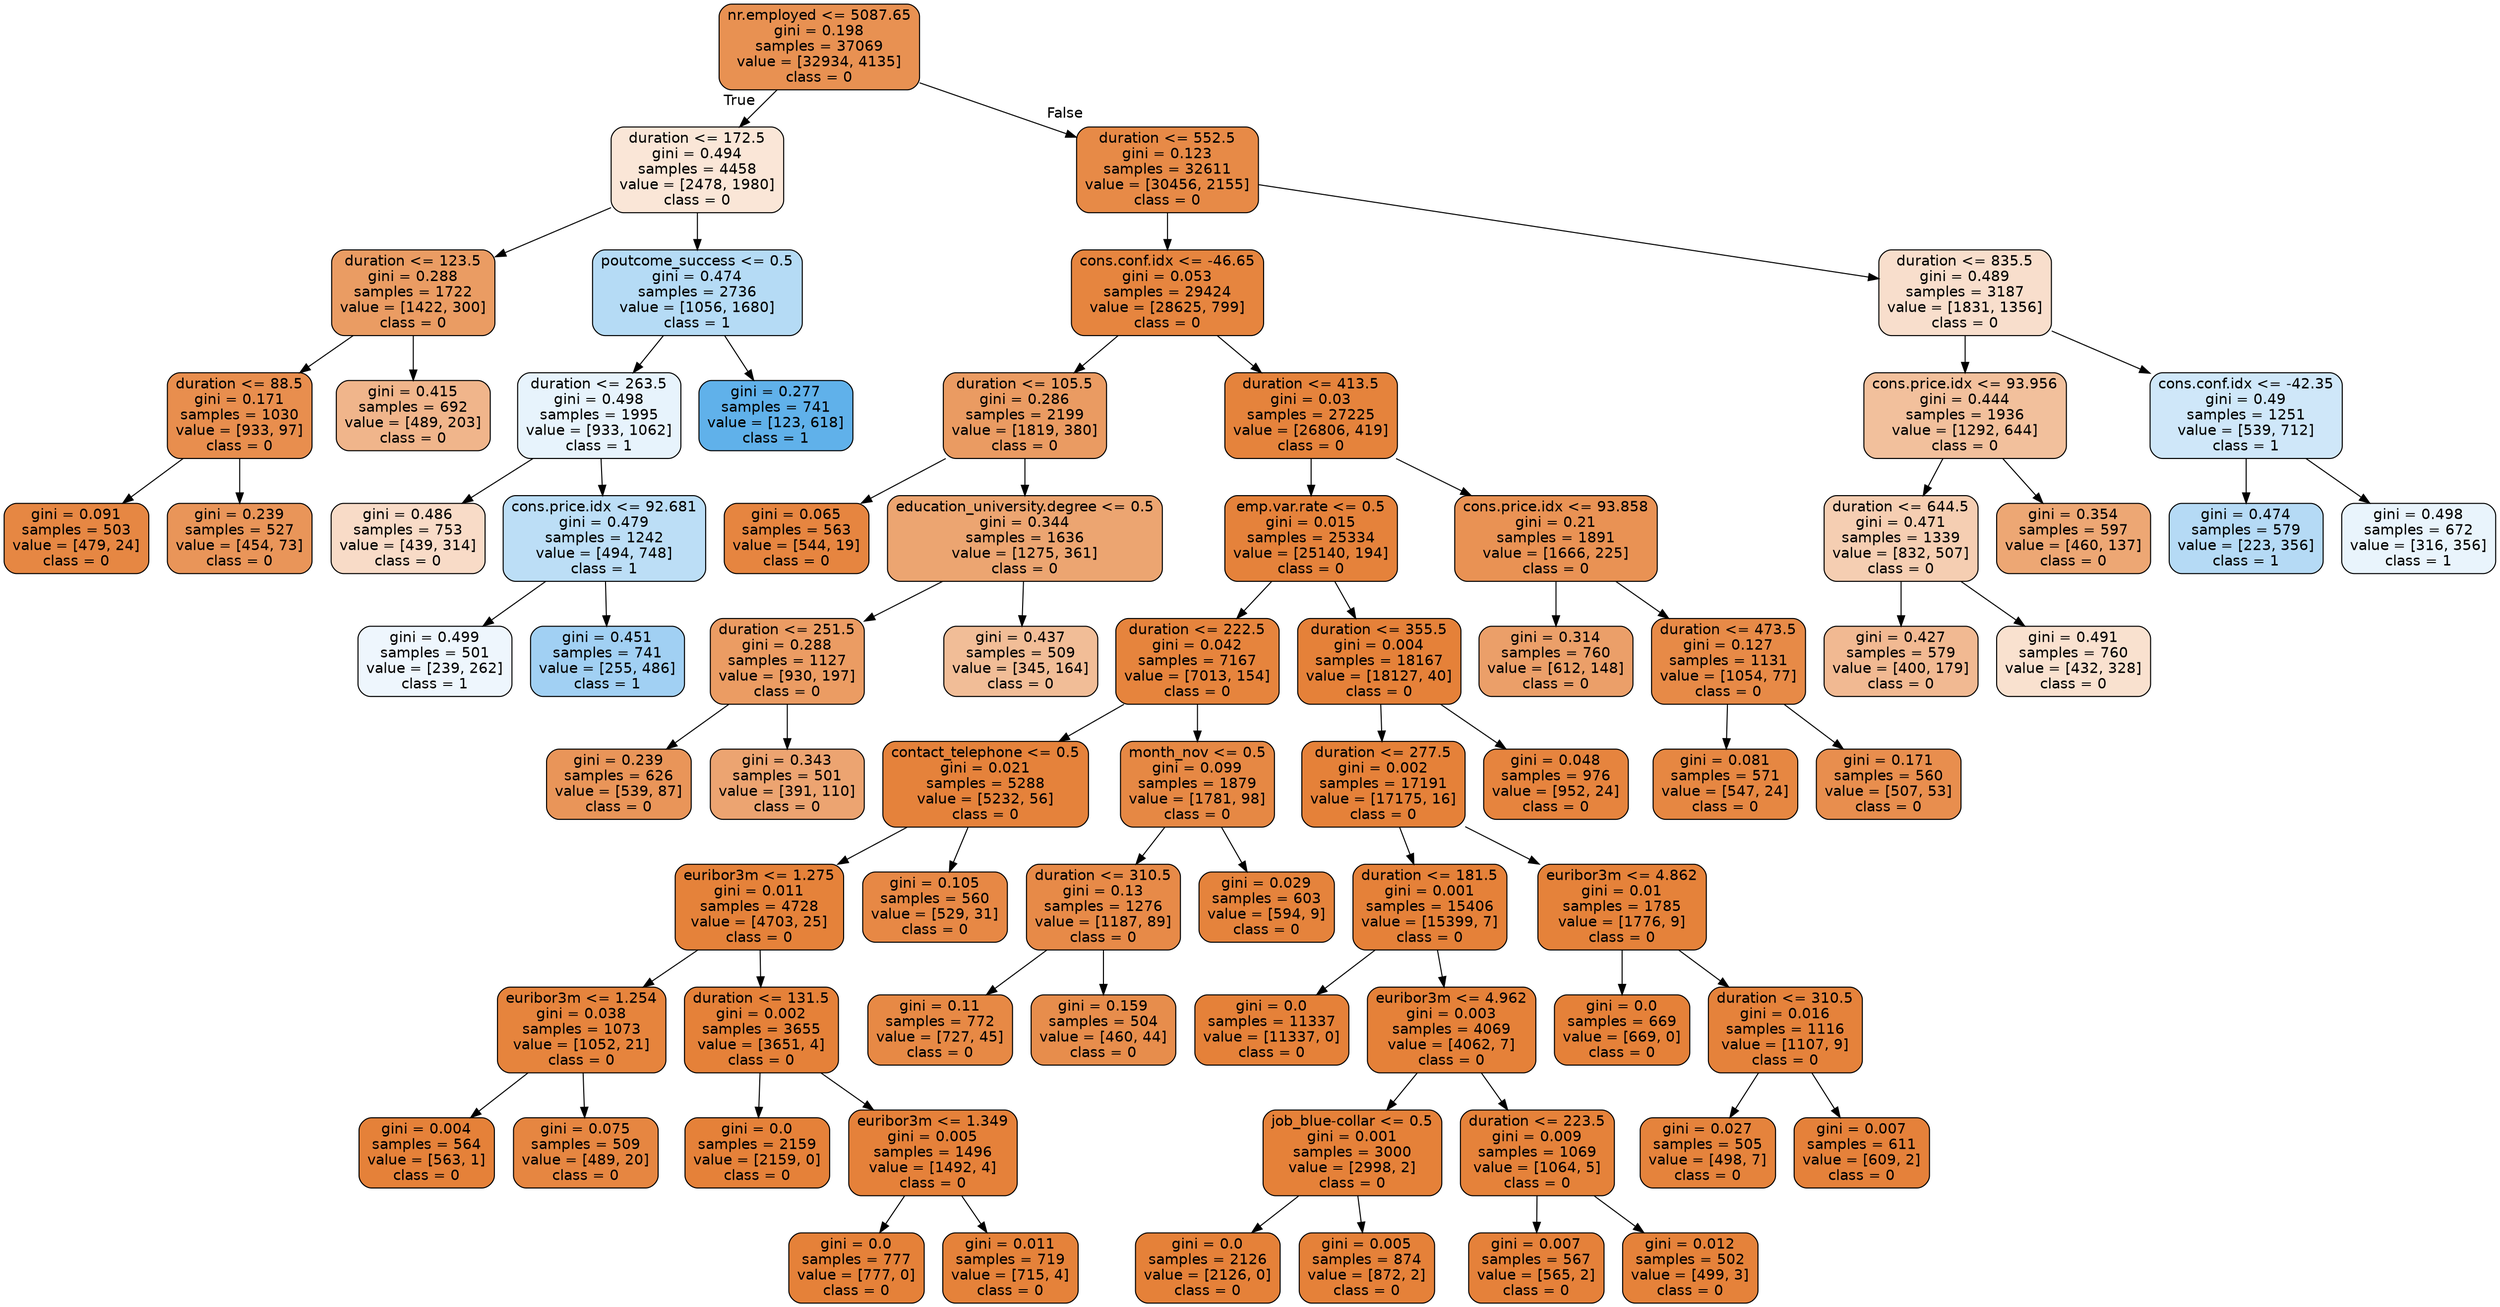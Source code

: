 digraph Tree {
node [shape=box, style="filled, rounded", color="black", fontname=helvetica] ;
edge [fontname=helvetica] ;
0 [label="nr.employed <= 5087.65\ngini = 0.198\nsamples = 37069\nvalue = [32934, 4135]\nclass = 0", fillcolor="#e89152"] ;
1 [label="duration <= 172.5\ngini = 0.494\nsamples = 4458\nvalue = [2478, 1980]\nclass = 0", fillcolor="#fae6d7"] ;
0 -> 1 [labeldistance=2.5, labelangle=45, headlabel="True"] ;
2 [label="duration <= 123.5\ngini = 0.288\nsamples = 1722\nvalue = [1422, 300]\nclass = 0", fillcolor="#ea9c63"] ;
1 -> 2 ;
3 [label="duration <= 88.5\ngini = 0.171\nsamples = 1030\nvalue = [933, 97]\nclass = 0", fillcolor="#e88e4e"] ;
2 -> 3 ;
4 [label="gini = 0.091\nsamples = 503\nvalue = [479, 24]\nclass = 0", fillcolor="#e68743"] ;
3 -> 4 ;
5 [label="gini = 0.239\nsamples = 527\nvalue = [454, 73]\nclass = 0", fillcolor="#e99559"] ;
3 -> 5 ;
6 [label="gini = 0.415\nsamples = 692\nvalue = [489, 203]\nclass = 0", fillcolor="#f0b58b"] ;
2 -> 6 ;
7 [label="poutcome_success <= 0.5\ngini = 0.474\nsamples = 2736\nvalue = [1056, 1680]\nclass = 1", fillcolor="#b5dbf5"] ;
1 -> 7 ;
8 [label="duration <= 263.5\ngini = 0.498\nsamples = 1995\nvalue = [933, 1062]\nclass = 1", fillcolor="#e7f3fc"] ;
7 -> 8 ;
9 [label="gini = 0.486\nsamples = 753\nvalue = [439, 314]\nclass = 0", fillcolor="#f8dbc7"] ;
8 -> 9 ;
10 [label="cons.price.idx <= 92.681\ngini = 0.479\nsamples = 1242\nvalue = [494, 748]\nclass = 1", fillcolor="#bcdef6"] ;
8 -> 10 ;
11 [label="gini = 0.499\nsamples = 501\nvalue = [239, 262]\nclass = 1", fillcolor="#eef6fd"] ;
10 -> 11 ;
12 [label="gini = 0.451\nsamples = 741\nvalue = [255, 486]\nclass = 1", fillcolor="#a1d0f3"] ;
10 -> 12 ;
13 [label="gini = 0.277\nsamples = 741\nvalue = [123, 618]\nclass = 1", fillcolor="#60b1ea"] ;
7 -> 13 ;
14 [label="duration <= 552.5\ngini = 0.123\nsamples = 32611\nvalue = [30456, 2155]\nclass = 0", fillcolor="#e78a47"] ;
0 -> 14 [labeldistance=2.5, labelangle=-45, headlabel="False"] ;
15 [label="cons.conf.idx <= -46.65\ngini = 0.053\nsamples = 29424\nvalue = [28625, 799]\nclass = 0", fillcolor="#e6853f"] ;
14 -> 15 ;
16 [label="duration <= 105.5\ngini = 0.286\nsamples = 2199\nvalue = [1819, 380]\nclass = 0", fillcolor="#ea9b62"] ;
15 -> 16 ;
17 [label="gini = 0.065\nsamples = 563\nvalue = [544, 19]\nclass = 0", fillcolor="#e68540"] ;
16 -> 17 ;
18 [label="education_university.degree <= 0.5\ngini = 0.344\nsamples = 1636\nvalue = [1275, 361]\nclass = 0", fillcolor="#eca571"] ;
16 -> 18 ;
19 [label="duration <= 251.5\ngini = 0.288\nsamples = 1127\nvalue = [930, 197]\nclass = 0", fillcolor="#eb9c63"] ;
18 -> 19 ;
20 [label="gini = 0.239\nsamples = 626\nvalue = [539, 87]\nclass = 0", fillcolor="#e99559"] ;
19 -> 20 ;
21 [label="gini = 0.343\nsamples = 501\nvalue = [391, 110]\nclass = 0", fillcolor="#eca471"] ;
19 -> 21 ;
22 [label="gini = 0.437\nsamples = 509\nvalue = [345, 164]\nclass = 0", fillcolor="#f1bd97"] ;
18 -> 22 ;
23 [label="duration <= 413.5\ngini = 0.03\nsamples = 27225\nvalue = [26806, 419]\nclass = 0", fillcolor="#e5833c"] ;
15 -> 23 ;
24 [label="emp.var.rate <= 0.5\ngini = 0.015\nsamples = 25334\nvalue = [25140, 194]\nclass = 0", fillcolor="#e5823b"] ;
23 -> 24 ;
25 [label="duration <= 222.5\ngini = 0.042\nsamples = 7167\nvalue = [7013, 154]\nclass = 0", fillcolor="#e6843d"] ;
24 -> 25 ;
26 [label="contact_telephone <= 0.5\ngini = 0.021\nsamples = 5288\nvalue = [5232, 56]\nclass = 0", fillcolor="#e5823b"] ;
25 -> 26 ;
27 [label="euribor3m <= 1.275\ngini = 0.011\nsamples = 4728\nvalue = [4703, 25]\nclass = 0", fillcolor="#e5823a"] ;
26 -> 27 ;
28 [label="euribor3m <= 1.254\ngini = 0.038\nsamples = 1073\nvalue = [1052, 21]\nclass = 0", fillcolor="#e6843d"] ;
27 -> 28 ;
29 [label="gini = 0.004\nsamples = 564\nvalue = [563, 1]\nclass = 0", fillcolor="#e58139"] ;
28 -> 29 ;
30 [label="gini = 0.075\nsamples = 509\nvalue = [489, 20]\nclass = 0", fillcolor="#e68641"] ;
28 -> 30 ;
31 [label="duration <= 131.5\ngini = 0.002\nsamples = 3655\nvalue = [3651, 4]\nclass = 0", fillcolor="#e58139"] ;
27 -> 31 ;
32 [label="gini = 0.0\nsamples = 2159\nvalue = [2159, 0]\nclass = 0", fillcolor="#e58139"] ;
31 -> 32 ;
33 [label="euribor3m <= 1.349\ngini = 0.005\nsamples = 1496\nvalue = [1492, 4]\nclass = 0", fillcolor="#e5813a"] ;
31 -> 33 ;
34 [label="gini = 0.0\nsamples = 777\nvalue = [777, 0]\nclass = 0", fillcolor="#e58139"] ;
33 -> 34 ;
35 [label="gini = 0.011\nsamples = 719\nvalue = [715, 4]\nclass = 0", fillcolor="#e5823a"] ;
33 -> 35 ;
36 [label="gini = 0.105\nsamples = 560\nvalue = [529, 31]\nclass = 0", fillcolor="#e78845"] ;
26 -> 36 ;
37 [label="month_nov <= 0.5\ngini = 0.099\nsamples = 1879\nvalue = [1781, 98]\nclass = 0", fillcolor="#e68844"] ;
25 -> 37 ;
38 [label="duration <= 310.5\ngini = 0.13\nsamples = 1276\nvalue = [1187, 89]\nclass = 0", fillcolor="#e78a48"] ;
37 -> 38 ;
39 [label="gini = 0.11\nsamples = 772\nvalue = [727, 45]\nclass = 0", fillcolor="#e78945"] ;
38 -> 39 ;
40 [label="gini = 0.159\nsamples = 504\nvalue = [460, 44]\nclass = 0", fillcolor="#e78d4c"] ;
38 -> 40 ;
41 [label="gini = 0.029\nsamples = 603\nvalue = [594, 9]\nclass = 0", fillcolor="#e5833c"] ;
37 -> 41 ;
42 [label="duration <= 355.5\ngini = 0.004\nsamples = 18167\nvalue = [18127, 40]\nclass = 0", fillcolor="#e58139"] ;
24 -> 42 ;
43 [label="duration <= 277.5\ngini = 0.002\nsamples = 17191\nvalue = [17175, 16]\nclass = 0", fillcolor="#e58139"] ;
42 -> 43 ;
44 [label="duration <= 181.5\ngini = 0.001\nsamples = 15406\nvalue = [15399, 7]\nclass = 0", fillcolor="#e58139"] ;
43 -> 44 ;
45 [label="gini = 0.0\nsamples = 11337\nvalue = [11337, 0]\nclass = 0", fillcolor="#e58139"] ;
44 -> 45 ;
46 [label="euribor3m <= 4.962\ngini = 0.003\nsamples = 4069\nvalue = [4062, 7]\nclass = 0", fillcolor="#e58139"] ;
44 -> 46 ;
47 [label="job_blue-collar <= 0.5\ngini = 0.001\nsamples = 3000\nvalue = [2998, 2]\nclass = 0", fillcolor="#e58139"] ;
46 -> 47 ;
48 [label="gini = 0.0\nsamples = 2126\nvalue = [2126, 0]\nclass = 0", fillcolor="#e58139"] ;
47 -> 48 ;
49 [label="gini = 0.005\nsamples = 874\nvalue = [872, 2]\nclass = 0", fillcolor="#e58139"] ;
47 -> 49 ;
50 [label="duration <= 223.5\ngini = 0.009\nsamples = 1069\nvalue = [1064, 5]\nclass = 0", fillcolor="#e5823a"] ;
46 -> 50 ;
51 [label="gini = 0.007\nsamples = 567\nvalue = [565, 2]\nclass = 0", fillcolor="#e5813a"] ;
50 -> 51 ;
52 [label="gini = 0.012\nsamples = 502\nvalue = [499, 3]\nclass = 0", fillcolor="#e5823a"] ;
50 -> 52 ;
53 [label="euribor3m <= 4.862\ngini = 0.01\nsamples = 1785\nvalue = [1776, 9]\nclass = 0", fillcolor="#e5823a"] ;
43 -> 53 ;
54 [label="gini = 0.0\nsamples = 669\nvalue = [669, 0]\nclass = 0", fillcolor="#e58139"] ;
53 -> 54 ;
55 [label="duration <= 310.5\ngini = 0.016\nsamples = 1116\nvalue = [1107, 9]\nclass = 0", fillcolor="#e5823b"] ;
53 -> 55 ;
56 [label="gini = 0.027\nsamples = 505\nvalue = [498, 7]\nclass = 0", fillcolor="#e5833c"] ;
55 -> 56 ;
57 [label="gini = 0.007\nsamples = 611\nvalue = [609, 2]\nclass = 0", fillcolor="#e5813a"] ;
55 -> 57 ;
58 [label="gini = 0.048\nsamples = 976\nvalue = [952, 24]\nclass = 0", fillcolor="#e6843e"] ;
42 -> 58 ;
59 [label="cons.price.idx <= 93.858\ngini = 0.21\nsamples = 1891\nvalue = [1666, 225]\nclass = 0", fillcolor="#e99254"] ;
23 -> 59 ;
60 [label="gini = 0.314\nsamples = 760\nvalue = [612, 148]\nclass = 0", fillcolor="#eb9f69"] ;
59 -> 60 ;
61 [label="duration <= 473.5\ngini = 0.127\nsamples = 1131\nvalue = [1054, 77]\nclass = 0", fillcolor="#e78a47"] ;
59 -> 61 ;
62 [label="gini = 0.081\nsamples = 571\nvalue = [547, 24]\nclass = 0", fillcolor="#e68742"] ;
61 -> 62 ;
63 [label="gini = 0.171\nsamples = 560\nvalue = [507, 53]\nclass = 0", fillcolor="#e88e4e"] ;
61 -> 63 ;
64 [label="duration <= 835.5\ngini = 0.489\nsamples = 3187\nvalue = [1831, 1356]\nclass = 0", fillcolor="#f8decc"] ;
14 -> 64 ;
65 [label="cons.price.idx <= 93.956\ngini = 0.444\nsamples = 1936\nvalue = [1292, 644]\nclass = 0", fillcolor="#f2c09c"] ;
64 -> 65 ;
66 [label="duration <= 644.5\ngini = 0.471\nsamples = 1339\nvalue = [832, 507]\nclass = 0", fillcolor="#f5ceb2"] ;
65 -> 66 ;
67 [label="gini = 0.427\nsamples = 579\nvalue = [400, 179]\nclass = 0", fillcolor="#f1b992"] ;
66 -> 67 ;
68 [label="gini = 0.491\nsamples = 760\nvalue = [432, 328]\nclass = 0", fillcolor="#f9e1cf"] ;
66 -> 68 ;
69 [label="gini = 0.354\nsamples = 597\nvalue = [460, 137]\nclass = 0", fillcolor="#eda774"] ;
65 -> 69 ;
70 [label="cons.conf.idx <= -42.35\ngini = 0.49\nsamples = 1251\nvalue = [539, 712]\nclass = 1", fillcolor="#cfe7f9"] ;
64 -> 70 ;
71 [label="gini = 0.474\nsamples = 579\nvalue = [223, 356]\nclass = 1", fillcolor="#b5daf5"] ;
70 -> 71 ;
72 [label="gini = 0.498\nsamples = 672\nvalue = [316, 356]\nclass = 1", fillcolor="#e9f4fc"] ;
70 -> 72 ;
}